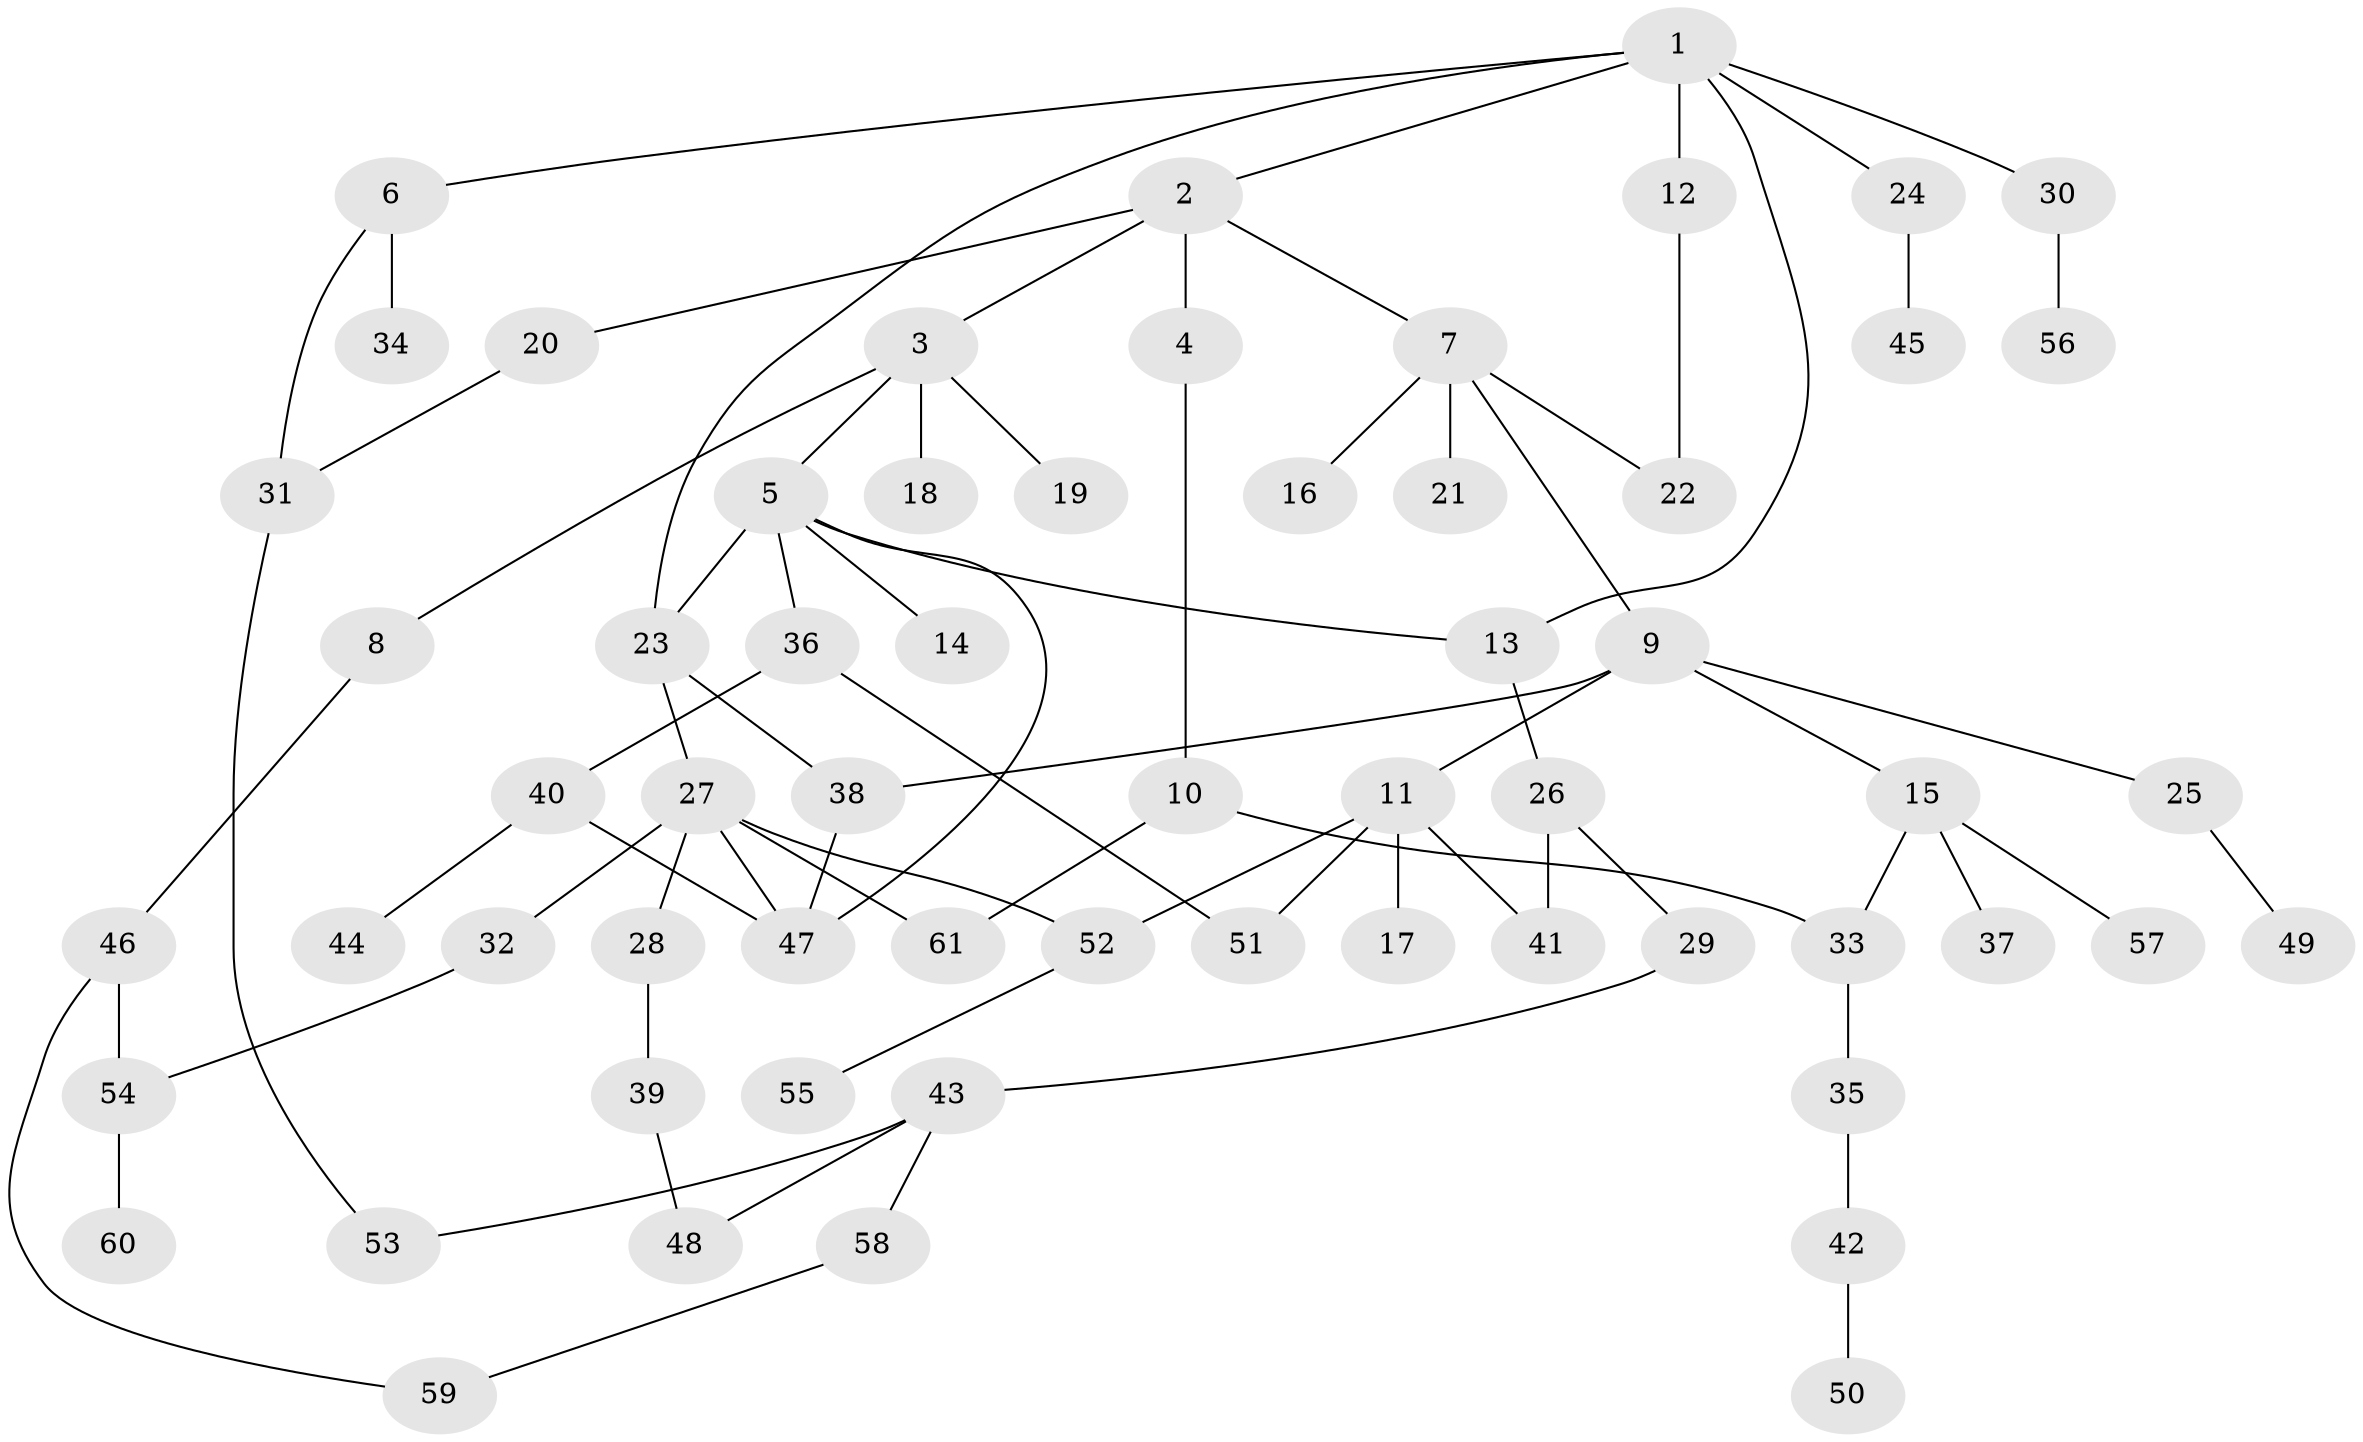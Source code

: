 // Generated by graph-tools (version 1.1) at 2025/13/03/09/25 04:13:29]
// undirected, 61 vertices, 77 edges
graph export_dot {
graph [start="1"]
  node [color=gray90,style=filled];
  1;
  2;
  3;
  4;
  5;
  6;
  7;
  8;
  9;
  10;
  11;
  12;
  13;
  14;
  15;
  16;
  17;
  18;
  19;
  20;
  21;
  22;
  23;
  24;
  25;
  26;
  27;
  28;
  29;
  30;
  31;
  32;
  33;
  34;
  35;
  36;
  37;
  38;
  39;
  40;
  41;
  42;
  43;
  44;
  45;
  46;
  47;
  48;
  49;
  50;
  51;
  52;
  53;
  54;
  55;
  56;
  57;
  58;
  59;
  60;
  61;
  1 -- 2;
  1 -- 6;
  1 -- 12;
  1 -- 24;
  1 -- 30;
  1 -- 23;
  1 -- 13;
  2 -- 3;
  2 -- 4;
  2 -- 7;
  2 -- 20;
  3 -- 5;
  3 -- 8;
  3 -- 18;
  3 -- 19;
  4 -- 10;
  5 -- 13;
  5 -- 14;
  5 -- 23;
  5 -- 36;
  5 -- 47;
  6 -- 34;
  6 -- 31;
  7 -- 9;
  7 -- 16;
  7 -- 21;
  7 -- 22;
  8 -- 46;
  9 -- 11;
  9 -- 15;
  9 -- 25;
  9 -- 38;
  10 -- 61;
  10 -- 33;
  11 -- 17;
  11 -- 41;
  11 -- 51;
  11 -- 52;
  12 -- 22;
  13 -- 26;
  15 -- 33;
  15 -- 37;
  15 -- 57;
  20 -- 31;
  23 -- 27;
  23 -- 38;
  24 -- 45;
  25 -- 49;
  26 -- 29;
  26 -- 41;
  27 -- 28;
  27 -- 32;
  27 -- 61;
  27 -- 52;
  27 -- 47;
  28 -- 39;
  29 -- 43;
  30 -- 56;
  31 -- 53;
  32 -- 54;
  33 -- 35;
  35 -- 42;
  36 -- 40;
  36 -- 51;
  38 -- 47;
  39 -- 48;
  40 -- 44;
  40 -- 47;
  42 -- 50;
  43 -- 58;
  43 -- 53;
  43 -- 48;
  46 -- 54;
  46 -- 59;
  52 -- 55;
  54 -- 60;
  58 -- 59;
}
